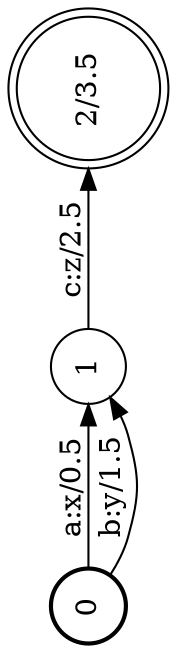 digraph FST {
rankdir = LR;
size = "8.5,11";
label = "";
center = 1;
orientation = Landscape;
ranksep = "0.4";
nodesep = "0.25";
0 [label = "0", shape = circle, style = bold, fontsize = 14]
	0 -> 1 [label = "a:x/0.5", fontsize = 14];
	0 -> 1 [label = "b:y/1.5", fontsize = 14];
1 [label = "1", shape = circle, style = solid, fontsize = 14]
	1 -> 2 [label = "c:z/2.5", fontsize = 14];
2 [label = "2/3.5", shape = doublecircle, style = solid, fontsize = 14]
}
